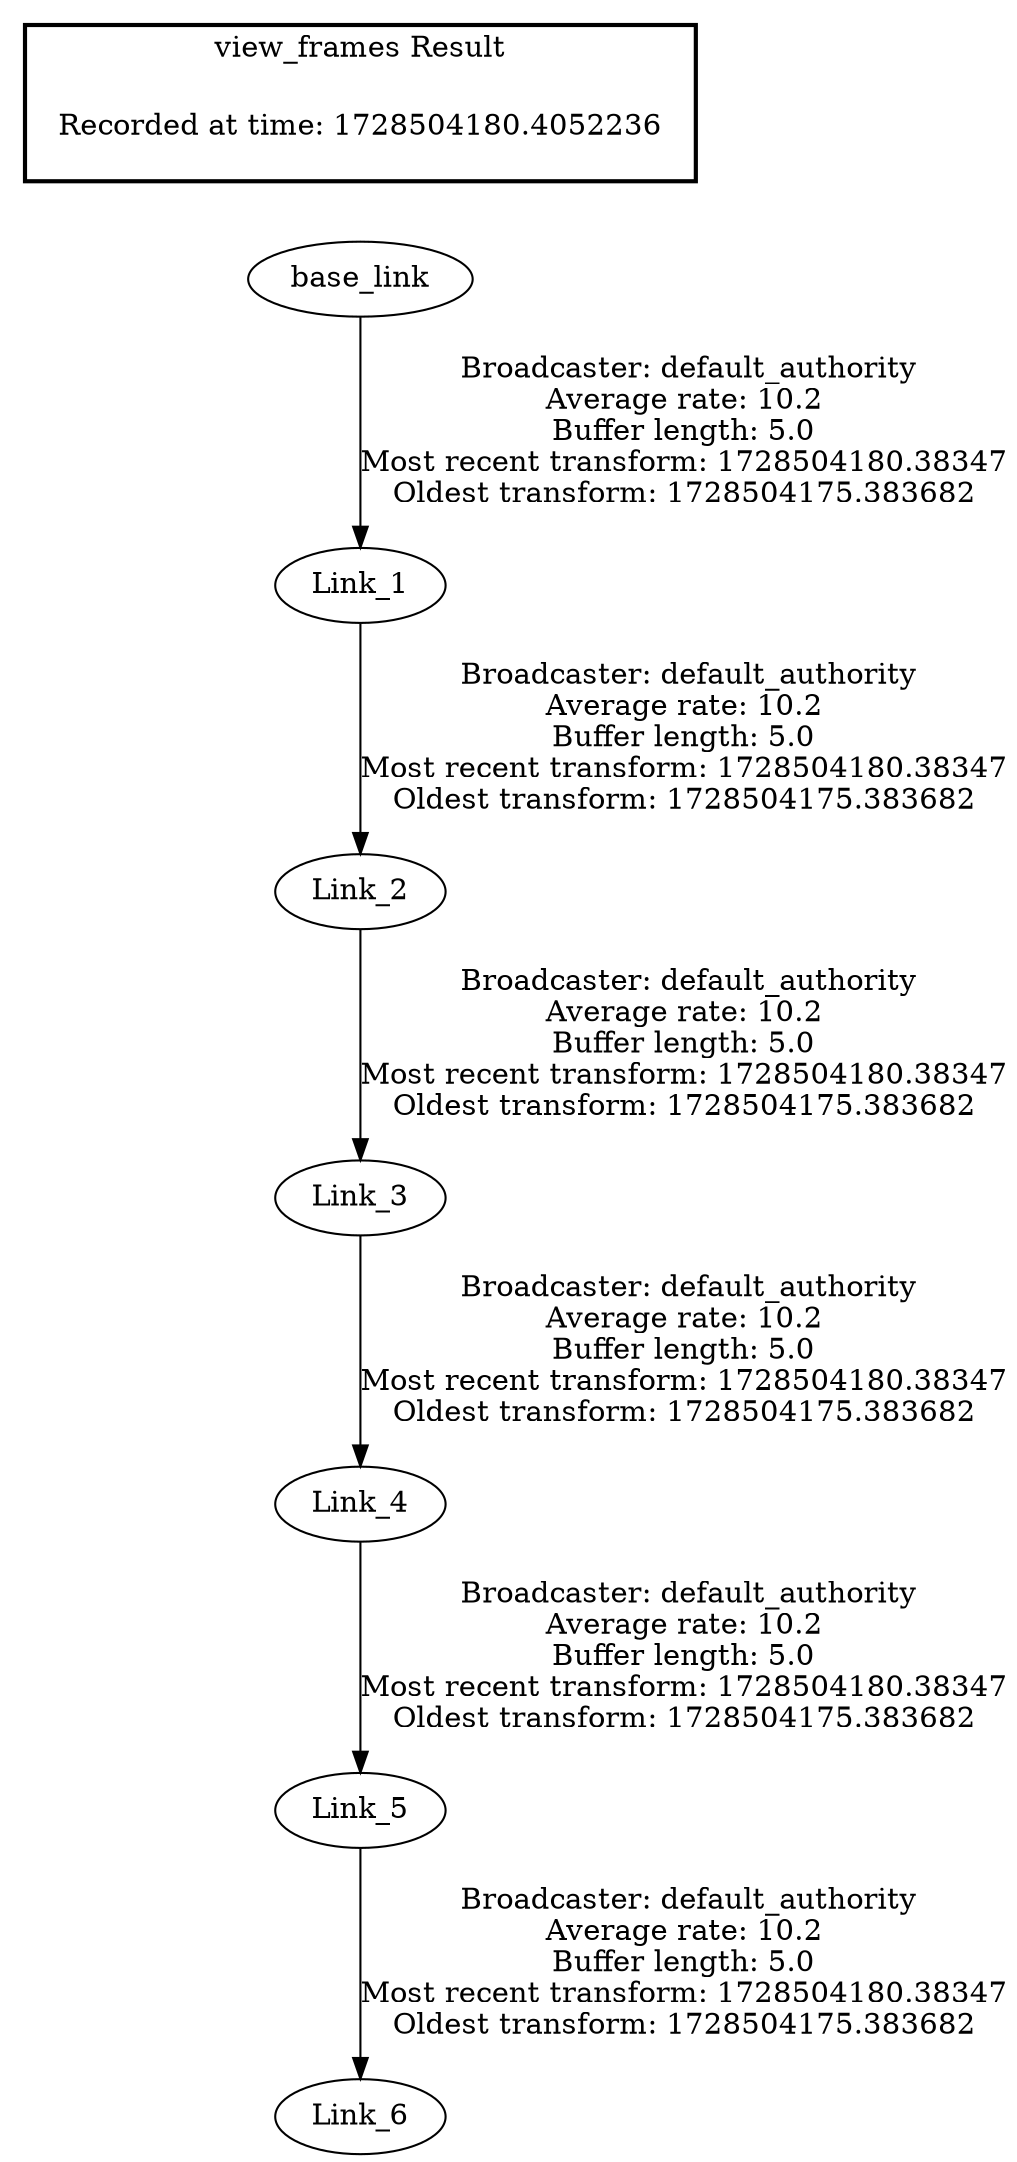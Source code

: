 digraph G {
"base_link" -> "Link_1"[label=" Broadcaster: default_authority\nAverage rate: 10.2\nBuffer length: 5.0\nMost recent transform: 1728504180.38347\nOldest transform: 1728504175.383682\n"];
"Link_1" -> "Link_2"[label=" Broadcaster: default_authority\nAverage rate: 10.2\nBuffer length: 5.0\nMost recent transform: 1728504180.38347\nOldest transform: 1728504175.383682\n"];
"Link_2" -> "Link_3"[label=" Broadcaster: default_authority\nAverage rate: 10.2\nBuffer length: 5.0\nMost recent transform: 1728504180.38347\nOldest transform: 1728504175.383682\n"];
"Link_3" -> "Link_4"[label=" Broadcaster: default_authority\nAverage rate: 10.2\nBuffer length: 5.0\nMost recent transform: 1728504180.38347\nOldest transform: 1728504175.383682\n"];
"Link_4" -> "Link_5"[label=" Broadcaster: default_authority\nAverage rate: 10.2\nBuffer length: 5.0\nMost recent transform: 1728504180.38347\nOldest transform: 1728504175.383682\n"];
"Link_5" -> "Link_6"[label=" Broadcaster: default_authority\nAverage rate: 10.2\nBuffer length: 5.0\nMost recent transform: 1728504180.38347\nOldest transform: 1728504175.383682\n"];
edge [style=invis];
 subgraph cluster_legend { style=bold; color=black; label ="view_frames Result";
"Recorded at time: 1728504180.4052236"[ shape=plaintext ] ;
}->"base_link";
}